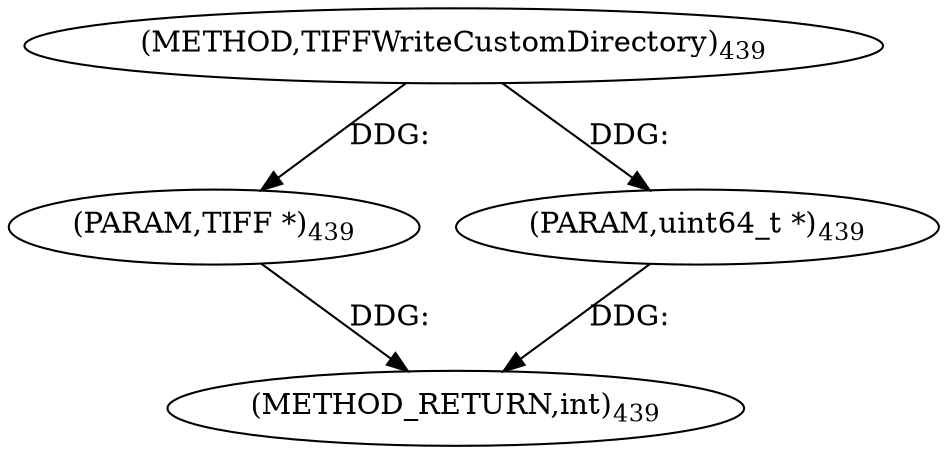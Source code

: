 digraph "TIFFWriteCustomDirectory" {  
"8833" [label = <(METHOD,TIFFWriteCustomDirectory)<SUB>439</SUB>> ]
"8836" [label = <(METHOD_RETURN,int)<SUB>439</SUB>> ]
"8834" [label = <(PARAM,TIFF *)<SUB>439</SUB>> ]
"8835" [label = <(PARAM,uint64_t *)<SUB>439</SUB>> ]
  "8834" -> "8836"  [ label = "DDG: "] 
  "8835" -> "8836"  [ label = "DDG: "] 
  "8833" -> "8834"  [ label = "DDG: "] 
  "8833" -> "8835"  [ label = "DDG: "] 
}

